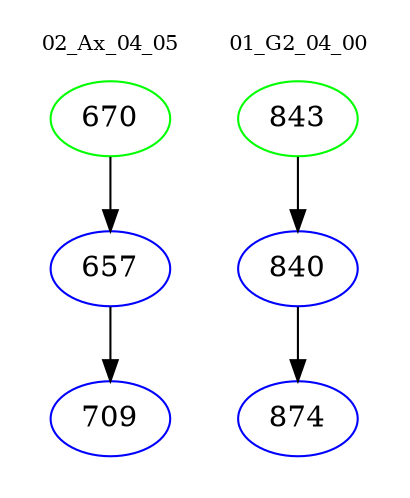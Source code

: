 digraph{
subgraph cluster_0 {
color = white
label = "02_Ax_04_05";
fontsize=10;
T0_670 [label="670", color="green"]
T0_670 -> T0_657 [color="black"]
T0_657 [label="657", color="blue"]
T0_657 -> T0_709 [color="black"]
T0_709 [label="709", color="blue"]
}
subgraph cluster_1 {
color = white
label = "01_G2_04_00";
fontsize=10;
T1_843 [label="843", color="green"]
T1_843 -> T1_840 [color="black"]
T1_840 [label="840", color="blue"]
T1_840 -> T1_874 [color="black"]
T1_874 [label="874", color="blue"]
}
}
